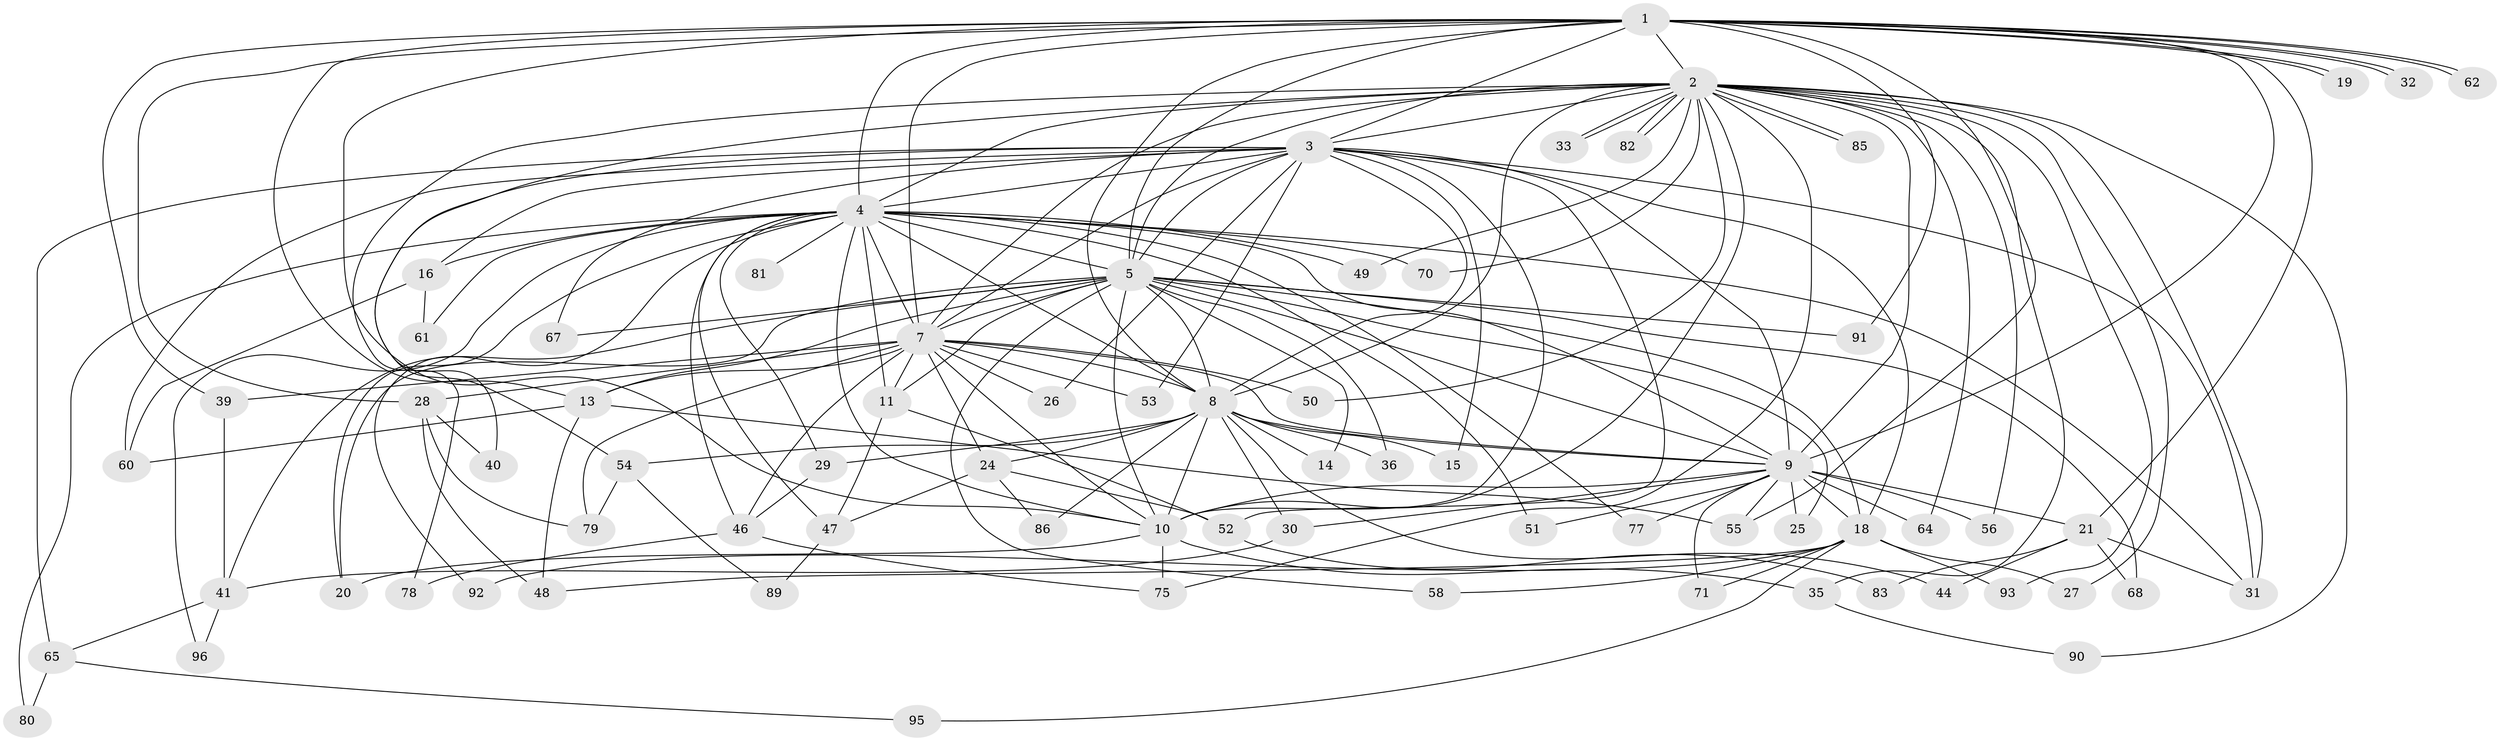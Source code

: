 // original degree distribution, {22: 0.020833333333333332, 29: 0.010416666666666666, 14: 0.020833333333333332, 23: 0.010416666666666666, 16: 0.010416666666666666, 17: 0.010416666666666666, 20: 0.010416666666666666, 18: 0.010416666666666666, 5: 0.041666666666666664, 6: 0.03125, 4: 0.11458333333333333, 2: 0.5416666666666666, 8: 0.010416666666666666, 3: 0.15625}
// Generated by graph-tools (version 1.1) at 2025/10/02/27/25 16:10:56]
// undirected, 72 vertices, 176 edges
graph export_dot {
graph [start="1"]
  node [color=gray90,style=filled];
  1 [super="+87"];
  2 [super="+42"];
  3 [super="+6"];
  4 [super="+12"];
  5 [super="+73"];
  7 [super="+17"];
  8 [super="+43"];
  9 [super="+22"];
  10;
  11 [super="+59"];
  13 [super="+57"];
  14;
  15;
  16;
  18 [super="+23"];
  19;
  20 [super="+38"];
  21 [super="+34"];
  24 [super="+74"];
  25;
  26;
  27;
  28;
  29;
  30;
  31 [super="+37"];
  32;
  33;
  35;
  36;
  39;
  40;
  41 [super="+45"];
  44;
  46 [super="+66"];
  47 [super="+94"];
  48 [super="+84"];
  49;
  50;
  51;
  52;
  53;
  54;
  55 [super="+69"];
  56;
  58;
  60 [super="+63"];
  61;
  62;
  64;
  65 [super="+72"];
  67;
  68;
  70;
  71;
  75 [super="+76"];
  77;
  78;
  79 [super="+88"];
  80;
  81;
  82;
  83;
  85;
  86;
  89;
  90;
  91;
  92;
  93;
  95;
  96;
  1 -- 2;
  1 -- 3 [weight=2];
  1 -- 4;
  1 -- 5;
  1 -- 7;
  1 -- 8;
  1 -- 9;
  1 -- 10;
  1 -- 19;
  1 -- 19;
  1 -- 21;
  1 -- 28 [weight=2];
  1 -- 32;
  1 -- 32;
  1 -- 39;
  1 -- 55;
  1 -- 62;
  1 -- 62;
  1 -- 91;
  1 -- 13;
  2 -- 3 [weight=2];
  2 -- 4;
  2 -- 5;
  2 -- 7;
  2 -- 8 [weight=2];
  2 -- 9;
  2 -- 10 [weight=2];
  2 -- 27;
  2 -- 31;
  2 -- 33;
  2 -- 33;
  2 -- 35;
  2 -- 40;
  2 -- 49;
  2 -- 50;
  2 -- 64;
  2 -- 70;
  2 -- 75;
  2 -- 78;
  2 -- 82;
  2 -- 82;
  2 -- 85;
  2 -- 85;
  2 -- 90;
  2 -- 93;
  2 -- 56;
  3 -- 4 [weight=2];
  3 -- 5 [weight=2];
  3 -- 7 [weight=2];
  3 -- 8 [weight=2];
  3 -- 9 [weight=2];
  3 -- 10 [weight=2];
  3 -- 18;
  3 -- 52;
  3 -- 54;
  3 -- 65 [weight=2];
  3 -- 67;
  3 -- 15;
  3 -- 16;
  3 -- 26;
  3 -- 31;
  3 -- 53;
  3 -- 60;
  4 -- 5;
  4 -- 7;
  4 -- 8 [weight=2];
  4 -- 9;
  4 -- 10;
  4 -- 16;
  4 -- 29;
  4 -- 46;
  4 -- 49;
  4 -- 51;
  4 -- 61;
  4 -- 70;
  4 -- 77;
  4 -- 80;
  4 -- 81 [weight=2];
  4 -- 92;
  4 -- 96;
  4 -- 20;
  4 -- 31;
  4 -- 47;
  4 -- 11;
  5 -- 7;
  5 -- 8;
  5 -- 9;
  5 -- 10;
  5 -- 11 [weight=2];
  5 -- 13;
  5 -- 14;
  5 -- 20;
  5 -- 25;
  5 -- 36;
  5 -- 41;
  5 -- 58;
  5 -- 67;
  5 -- 68;
  5 -- 91;
  5 -- 18;
  7 -- 8;
  7 -- 9 [weight=2];
  7 -- 10 [weight=2];
  7 -- 11;
  7 -- 13;
  7 -- 24;
  7 -- 28;
  7 -- 50;
  7 -- 53;
  7 -- 26;
  7 -- 39;
  7 -- 46;
  7 -- 79;
  8 -- 9;
  8 -- 10;
  8 -- 14;
  8 -- 15;
  8 -- 24;
  8 -- 29;
  8 -- 30;
  8 -- 36;
  8 -- 44;
  8 -- 54;
  8 -- 86;
  9 -- 10;
  9 -- 18;
  9 -- 21;
  9 -- 30;
  9 -- 51;
  9 -- 55;
  9 -- 64;
  9 -- 71;
  9 -- 77;
  9 -- 56;
  9 -- 25;
  10 -- 20;
  10 -- 35;
  10 -- 75;
  11 -- 52;
  11 -- 47;
  13 -- 60;
  13 -- 48;
  13 -- 55;
  16 -- 60;
  16 -- 61;
  18 -- 27;
  18 -- 71;
  18 -- 92;
  18 -- 93;
  18 -- 95;
  18 -- 48;
  18 -- 58;
  21 -- 44;
  21 -- 68;
  21 -- 83;
  21 -- 31;
  24 -- 47;
  24 -- 86;
  24 -- 52;
  28 -- 40;
  28 -- 48;
  28 -- 79;
  29 -- 46;
  30 -- 41;
  35 -- 90;
  39 -- 41;
  41 -- 65;
  41 -- 96;
  46 -- 78;
  46 -- 75;
  47 -- 89;
  52 -- 83;
  54 -- 79;
  54 -- 89;
  65 -- 95;
  65 -- 80;
}
